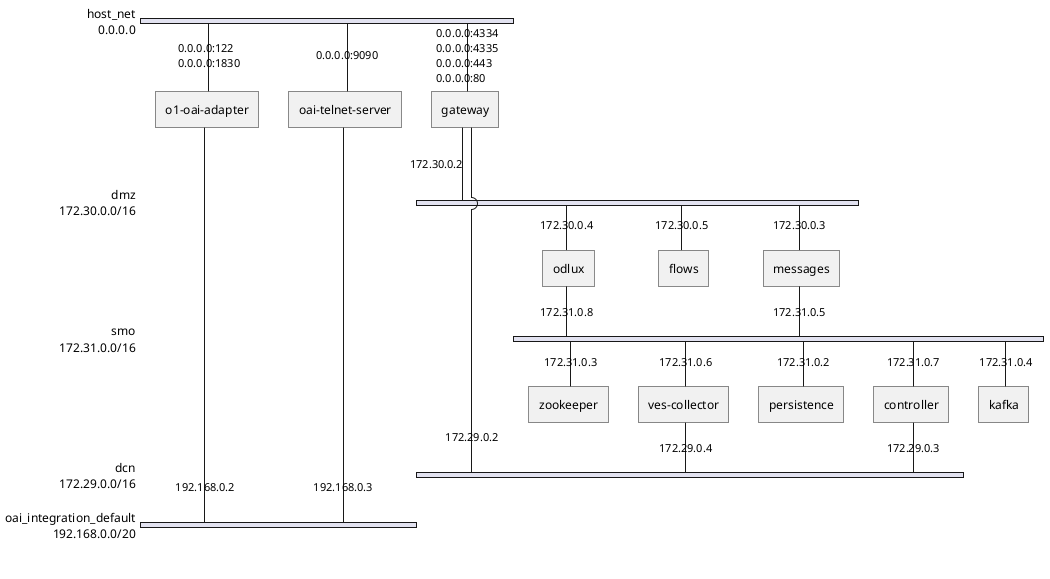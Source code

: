 @startuml
nwdiag {
  
  network host_net {
      address = "0.0.0.0"
      o1-oai-adapter [address = "0.0.0.0:122" ];
      o1-oai-adapter [address = "0.0.0.0:122, 0.0.0.0:1830" ];
      oai-telnet-server [address = "0.0.0.0:9090" ];
      gateway [address = "0.0.0.0:4334" ];
      gateway [address = "0.0.0.0:4334, 0.0.0.0:4335" ];
      gateway [address = "0.0.0.0:4334, 0.0.0.0:4335, 0.0.0.0:443" ];
      gateway [address = "0.0.0.0:4334, 0.0.0.0:4335, 0.0.0.0:443, 0.0.0.0:80" ];
  }
  network dmz {
      address = "172.30.0.0/16"
      gateway [address = "172.30.0.2" ];
      odlux [address = "172.30.0.4" ];
      flows [address = "172.30.0.5" ];
      messages [address = "172.30.0.3" ];
  }
  network smo {
      address = "172.31.0.0/16"
      zookeeper [address = "172.31.0.3" ];
      odlux [address = "172.31.0.8" ];
      ves-collector [address = "172.31.0.6" ];
      persistence [address = "172.31.0.2" ];
      controller [address = "172.31.0.7" ];
      kafka [address = "172.31.0.4" ];
      messages [address = "172.31.0.5" ];
  }
  network dcn {
      address = "172.29.0.0/16"
      gateway [address = "172.29.0.2" ];
      ves-collector [address = "172.29.0.4" ];
      controller [address = "172.29.0.3" ];
  }
  network oai_integration_default {
      address = "192.168.0.0/20"
      oai-telnet-server [address = "192.168.0.3" ];
      o1-oai-adapter [address = "192.168.0.2" ];
  }
}

@enduml